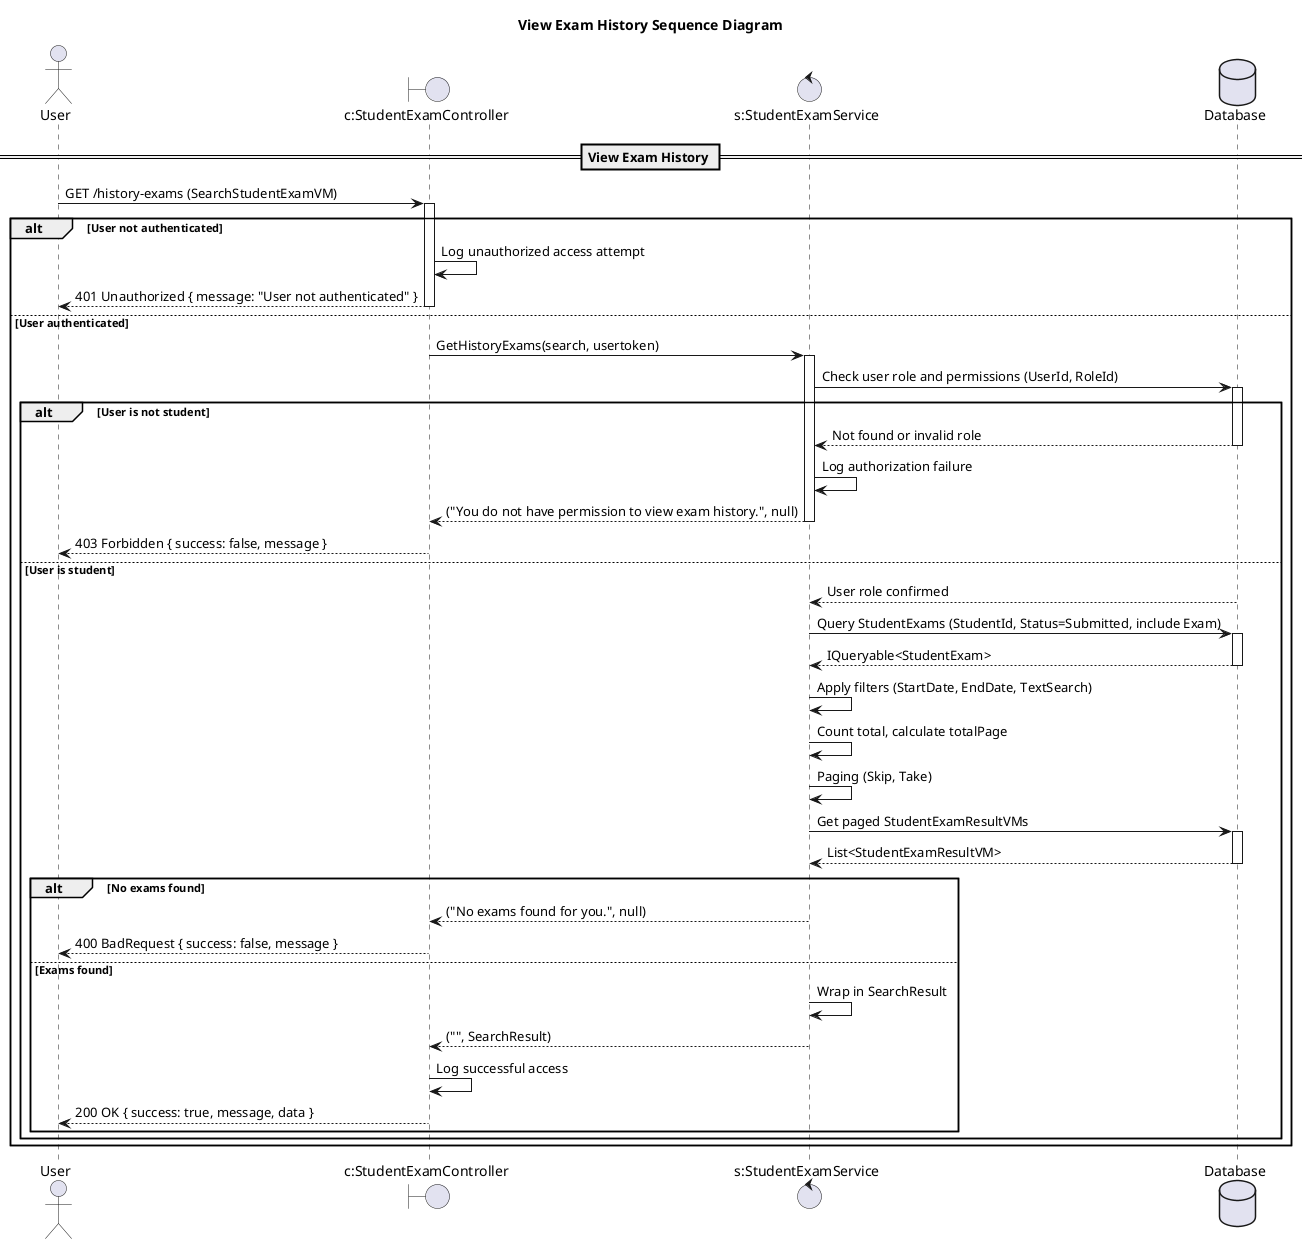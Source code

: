 @startuml

title View Exam History Sequence Diagram

actor "User" as Client
boundary "c:StudentExamController" as Controller
control "s:StudentExamService" as Service
database "Database" as DB

== View Exam History ==

Client -> Controller: GET /history-exams (SearchStudentExamVM)
activate Controller

alt User not authenticated
    Controller -> Controller: Log unauthorized access attempt
    Controller --> Client: 401 Unauthorized { message: "User not authenticated" }
    deactivate Controller
else User authenticated
    Controller -> Service: GetHistoryExams(search, usertoken)
    activate Service

    Service -> DB: Check user role and permissions (UserId, RoleId)
    activate DB
    alt User is not student
        DB --> Service: Not found or invalid role
        deactivate DB
        Service -> Service: Log authorization failure
        Service --> Controller: ("You do not have permission to view exam history.", null)
        deactivate Service
        Controller --> Client: 403 Forbidden { success: false, message }
        deactivate Controller
    else User is student
        DB --> Service: User role confirmed
        deactivate DB

        Service -> DB: Query StudentExams (StudentId, Status=Submitted, include Exam)
        activate DB
        DB --> Service: IQueryable<StudentExam>
        deactivate DB

        Service -> Service: Apply filters (StartDate, EndDate, TextSearch)
        Service -> Service: Count total, calculate totalPage
        Service -> Service: Paging (Skip, Take)
        Service -> DB: Get paged StudentExamResultVMs
        activate DB
        DB --> Service: List<StudentExamResultVM>
        deactivate DB

        alt No exams found
            Service --> Controller: ("No exams found for you.", null)
            deactivate Service
            Controller --> Client: 400 BadRequest { success: false, message }
            deactivate Controller
        else Exams found
            Service -> Service: Wrap in SearchResult
            Service --> Controller: ("", SearchResult)
            deactivate Service
            Controller -> Controller: Log successful access
            Controller --> Client: 200 OK { success: true, message, data }
            deactivate Controller
        end alt
    end
end

@enduml 